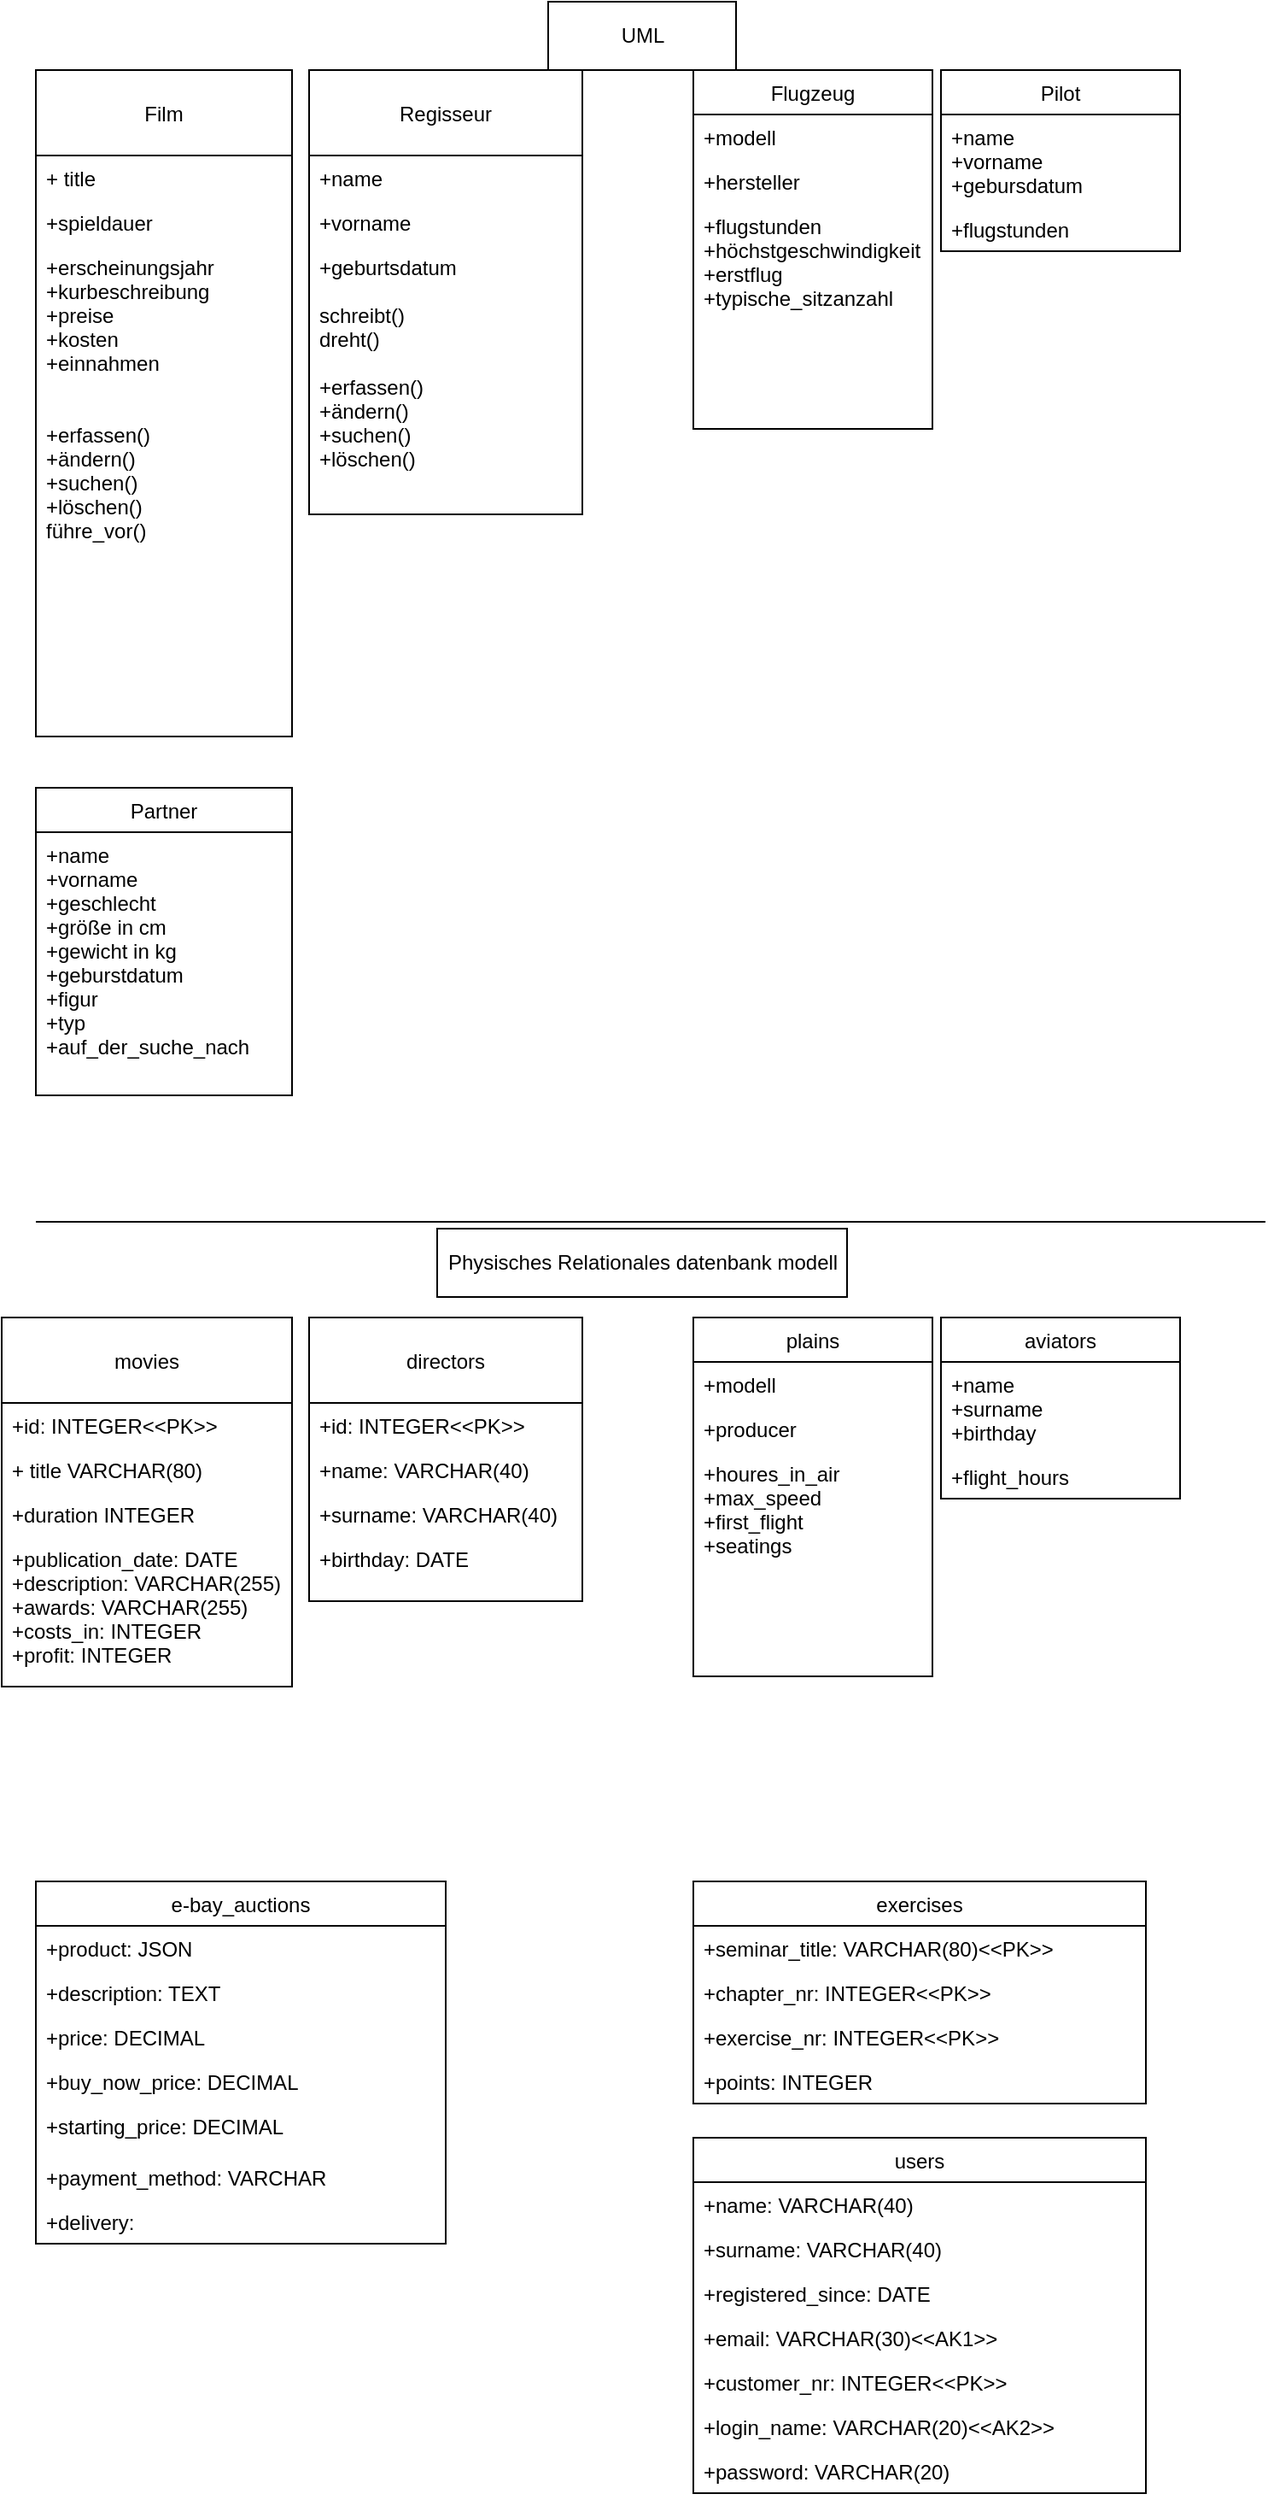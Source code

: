 <mxfile>
    <diagram id="YbHezfMbHDFdZXx-N58q" name="Page-1">
        <mxGraphModel dx="946" dy="561" grid="1" gridSize="10" guides="1" tooltips="1" connect="1" arrows="1" fold="1" page="1" pageScale="1" pageWidth="850" pageHeight="1100" math="0" shadow="0">
            <root>
                <mxCell id="0"/>
                <mxCell id="1" parent="0"/>
                <mxCell id="6" value="Regisseur" style="swimlane;fontStyle=0;childLayout=stackLayout;horizontal=1;startSize=50;fillColor=none;horizontalStack=0;resizeParent=1;resizeParentMax=0;resizeLast=0;collapsible=1;marginBottom=0;" parent="1" vertex="1">
                    <mxGeometry x="200" y="40" width="160" height="260" as="geometry"/>
                </mxCell>
                <mxCell id="7" value="+name" style="text;strokeColor=none;fillColor=none;align=left;verticalAlign=top;spacingLeft=4;spacingRight=4;overflow=hidden;rotatable=0;points=[[0,0.5],[1,0.5]];portConstraint=eastwest;" parent="6" vertex="1">
                    <mxGeometry y="50" width="160" height="26" as="geometry"/>
                </mxCell>
                <mxCell id="8" value="+vorname" style="text;strokeColor=none;fillColor=none;align=left;verticalAlign=top;spacingLeft=4;spacingRight=4;overflow=hidden;rotatable=0;points=[[0,0.5],[1,0.5]];portConstraint=eastwest;" parent="6" vertex="1">
                    <mxGeometry y="76" width="160" height="26" as="geometry"/>
                </mxCell>
                <mxCell id="9" value="+geburtsdatum&#10;&#10;schreibt()&#10;dreht()&#10;&#10;+erfassen()&#10;+ändern()&#10;+suchen()&#10;+löschen()" style="text;strokeColor=none;fillColor=none;align=left;verticalAlign=top;spacingLeft=4;spacingRight=4;overflow=hidden;rotatable=0;points=[[0,0.5],[1,0.5]];portConstraint=eastwest;" parent="6" vertex="1">
                    <mxGeometry y="102" width="160" height="158" as="geometry"/>
                </mxCell>
                <mxCell id="10" value="Film" style="swimlane;fontStyle=0;childLayout=stackLayout;horizontal=1;startSize=50;fillColor=none;horizontalStack=0;resizeParent=1;resizeParentMax=0;resizeLast=0;collapsible=1;marginBottom=0;" parent="1" vertex="1">
                    <mxGeometry x="40" y="40" width="150" height="390" as="geometry"/>
                </mxCell>
                <mxCell id="11" value="+ title" style="text;strokeColor=none;fillColor=none;align=left;verticalAlign=top;spacingLeft=4;spacingRight=4;overflow=hidden;rotatable=0;points=[[0,0.5],[1,0.5]];portConstraint=eastwest;" parent="10" vertex="1">
                    <mxGeometry y="50" width="150" height="26" as="geometry"/>
                </mxCell>
                <mxCell id="12" value="+spieldauer" style="text;strokeColor=none;fillColor=none;align=left;verticalAlign=top;spacingLeft=4;spacingRight=4;overflow=hidden;rotatable=0;points=[[0,0.5],[1,0.5]];portConstraint=eastwest;" parent="10" vertex="1">
                    <mxGeometry y="76" width="150" height="26" as="geometry"/>
                </mxCell>
                <mxCell id="13" value="+erscheinungsjahr&#10;+kurbeschreibung&#10;+preise&#10;+kosten&#10;+einnahmen&#10;&#10;&#10;+erfassen()&#10;+ändern()&#10;+suchen()&#10;+löschen()&#10;führe_vor()" style="text;strokeColor=none;fillColor=none;align=left;verticalAlign=top;spacingLeft=4;spacingRight=4;overflow=hidden;rotatable=0;points=[[0,0.5],[1,0.5]];portConstraint=eastwest;" parent="10" vertex="1">
                    <mxGeometry y="102" width="150" height="288" as="geometry"/>
                </mxCell>
                <mxCell id="14" value="Flugzeug" style="swimlane;fontStyle=0;childLayout=stackLayout;horizontal=1;startSize=26;fillColor=none;horizontalStack=0;resizeParent=1;resizeParentMax=0;resizeLast=0;collapsible=1;marginBottom=0;" parent="1" vertex="1">
                    <mxGeometry x="425" y="40" width="140" height="210" as="geometry"/>
                </mxCell>
                <mxCell id="15" value="+modell&#10;" style="text;strokeColor=none;fillColor=none;align=left;verticalAlign=top;spacingLeft=4;spacingRight=4;overflow=hidden;rotatable=0;points=[[0,0.5],[1,0.5]];portConstraint=eastwest;" parent="14" vertex="1">
                    <mxGeometry y="26" width="140" height="26" as="geometry"/>
                </mxCell>
                <mxCell id="16" value="+hersteller" style="text;strokeColor=none;fillColor=none;align=left;verticalAlign=top;spacingLeft=4;spacingRight=4;overflow=hidden;rotatable=0;points=[[0,0.5],[1,0.5]];portConstraint=eastwest;" parent="14" vertex="1">
                    <mxGeometry y="52" width="140" height="26" as="geometry"/>
                </mxCell>
                <mxCell id="17" value="+flugstunden&#10;+höchstgeschwindigkeit&#10;+erstflug&#10;+typische_sitzanzahl" style="text;strokeColor=none;fillColor=none;align=left;verticalAlign=top;spacingLeft=4;spacingRight=4;overflow=hidden;rotatable=0;points=[[0,0.5],[1,0.5]];portConstraint=eastwest;" parent="14" vertex="1">
                    <mxGeometry y="78" width="140" height="132" as="geometry"/>
                </mxCell>
                <mxCell id="18" value="Pilot" style="swimlane;fontStyle=0;childLayout=stackLayout;horizontal=1;startSize=26;fillColor=none;horizontalStack=0;resizeParent=1;resizeParentMax=0;resizeLast=0;collapsible=1;marginBottom=0;" parent="1" vertex="1">
                    <mxGeometry x="570" y="40" width="140" height="106" as="geometry"/>
                </mxCell>
                <mxCell id="19" value="+name&#10;+vorname&#10;+gebursdatum" style="text;strokeColor=none;fillColor=none;align=left;verticalAlign=top;spacingLeft=4;spacingRight=4;overflow=hidden;rotatable=0;points=[[0,0.5],[1,0.5]];portConstraint=eastwest;" parent="18" vertex="1">
                    <mxGeometry y="26" width="140" height="54" as="geometry"/>
                </mxCell>
                <mxCell id="20" value="+flugstunden" style="text;strokeColor=none;fillColor=none;align=left;verticalAlign=top;spacingLeft=4;spacingRight=4;overflow=hidden;rotatable=0;points=[[0,0.5],[1,0.5]];portConstraint=eastwest;" parent="18" vertex="1">
                    <mxGeometry y="80" width="140" height="26" as="geometry"/>
                </mxCell>
                <mxCell id="22" value="Partner" style="swimlane;fontStyle=0;childLayout=stackLayout;horizontal=1;startSize=26;fillColor=none;horizontalStack=0;resizeParent=1;resizeParentMax=0;resizeLast=0;collapsible=1;marginBottom=0;" parent="1" vertex="1">
                    <mxGeometry x="40" y="460" width="150" height="180" as="geometry"/>
                </mxCell>
                <mxCell id="23" value="+name&#10;+vorname&#10;+geschlecht&#10;+größe in cm&#10;+gewicht in kg&#10;+geburstdatum&#10;+figur&#10;+typ&#10;+auf_der_suche_nach" style="text;strokeColor=none;fillColor=none;align=left;verticalAlign=top;spacingLeft=4;spacingRight=4;overflow=hidden;rotatable=0;points=[[0,0.5],[1,0.5]];portConstraint=eastwest;" parent="22" vertex="1">
                    <mxGeometry y="26" width="150" height="154" as="geometry"/>
                </mxCell>
                <mxCell id="32" value="directors" style="swimlane;fontStyle=0;childLayout=stackLayout;horizontal=1;startSize=50;fillColor=none;horizontalStack=0;resizeParent=1;resizeParentMax=0;resizeLast=0;collapsible=1;marginBottom=0;" parent="1" vertex="1">
                    <mxGeometry x="200" y="770" width="160" height="166" as="geometry"/>
                </mxCell>
                <mxCell id="77" value="+id: INTEGER&lt;&lt;PK&gt;&gt;" style="text;strokeColor=none;fillColor=none;align=left;verticalAlign=top;spacingLeft=4;spacingRight=4;overflow=hidden;rotatable=0;points=[[0,0.5],[1,0.5]];portConstraint=eastwest;" vertex="1" parent="32">
                    <mxGeometry y="50" width="160" height="26" as="geometry"/>
                </mxCell>
                <mxCell id="33" value="+name: VARCHAR(40)" style="text;strokeColor=none;fillColor=none;align=left;verticalAlign=top;spacingLeft=4;spacingRight=4;overflow=hidden;rotatable=0;points=[[0,0.5],[1,0.5]];portConstraint=eastwest;" parent="32" vertex="1">
                    <mxGeometry y="76" width="160" height="26" as="geometry"/>
                </mxCell>
                <mxCell id="34" value="+surname: VARCHAR(40)" style="text;strokeColor=none;fillColor=none;align=left;verticalAlign=top;spacingLeft=4;spacingRight=4;overflow=hidden;rotatable=0;points=[[0,0.5],[1,0.5]];portConstraint=eastwest;" parent="32" vertex="1">
                    <mxGeometry y="102" width="160" height="26" as="geometry"/>
                </mxCell>
                <mxCell id="35" value="+birthday: DATE" style="text;strokeColor=none;fillColor=none;align=left;verticalAlign=top;spacingLeft=4;spacingRight=4;overflow=hidden;rotatable=0;points=[[0,0.5],[1,0.5]];portConstraint=eastwest;" parent="32" vertex="1">
                    <mxGeometry y="128" width="160" height="38" as="geometry"/>
                </mxCell>
                <mxCell id="36" value="movies" style="swimlane;fontStyle=0;childLayout=stackLayout;horizontal=1;startSize=50;fillColor=none;horizontalStack=0;resizeParent=1;resizeParentMax=0;resizeLast=0;collapsible=1;marginBottom=0;" parent="1" vertex="1">
                    <mxGeometry x="20" y="770" width="170" height="216" as="geometry"/>
                </mxCell>
                <mxCell id="78" value="+id: INTEGER&lt;&lt;PK&gt;&gt;" style="text;strokeColor=none;fillColor=none;align=left;verticalAlign=top;spacingLeft=4;spacingRight=4;overflow=hidden;rotatable=0;points=[[0,0.5],[1,0.5]];portConstraint=eastwest;" vertex="1" parent="36">
                    <mxGeometry y="50" width="170" height="26" as="geometry"/>
                </mxCell>
                <mxCell id="37" value="+ title VARCHAR(80)" style="text;strokeColor=none;fillColor=none;align=left;verticalAlign=top;spacingLeft=4;spacingRight=4;overflow=hidden;rotatable=0;points=[[0,0.5],[1,0.5]];portConstraint=eastwest;" parent="36" vertex="1">
                    <mxGeometry y="76" width="170" height="26" as="geometry"/>
                </mxCell>
                <mxCell id="38" value="+duration INTEGER" style="text;strokeColor=none;fillColor=none;align=left;verticalAlign=top;spacingLeft=4;spacingRight=4;overflow=hidden;rotatable=0;points=[[0,0.5],[1,0.5]];portConstraint=eastwest;" parent="36" vertex="1">
                    <mxGeometry y="102" width="170" height="26" as="geometry"/>
                </mxCell>
                <mxCell id="39" value="+publication_date: DATE&#10;+description: VARCHAR(255)&#10;+awards: VARCHAR(255)&#10;+costs_in: INTEGER&#10;+profit: INTEGER" style="text;strokeColor=none;fillColor=none;align=left;verticalAlign=top;spacingLeft=4;spacingRight=4;overflow=hidden;rotatable=0;points=[[0,0.5],[1,0.5]];portConstraint=eastwest;" parent="36" vertex="1">
                    <mxGeometry y="128" width="170" height="88" as="geometry"/>
                </mxCell>
                <mxCell id="40" value="plains" style="swimlane;fontStyle=0;childLayout=stackLayout;horizontal=1;startSize=26;fillColor=none;horizontalStack=0;resizeParent=1;resizeParentMax=0;resizeLast=0;collapsible=1;marginBottom=0;" parent="1" vertex="1">
                    <mxGeometry x="425" y="770" width="140" height="210" as="geometry"/>
                </mxCell>
                <mxCell id="41" value="+modell&#10;" style="text;strokeColor=none;fillColor=none;align=left;verticalAlign=top;spacingLeft=4;spacingRight=4;overflow=hidden;rotatable=0;points=[[0,0.5],[1,0.5]];portConstraint=eastwest;" parent="40" vertex="1">
                    <mxGeometry y="26" width="140" height="26" as="geometry"/>
                </mxCell>
                <mxCell id="42" value="+producer" style="text;strokeColor=none;fillColor=none;align=left;verticalAlign=top;spacingLeft=4;spacingRight=4;overflow=hidden;rotatable=0;points=[[0,0.5],[1,0.5]];portConstraint=eastwest;" parent="40" vertex="1">
                    <mxGeometry y="52" width="140" height="26" as="geometry"/>
                </mxCell>
                <mxCell id="43" value="+houres_in_air&#10;+max_speed&#10;+first_flight&#10;+seatings" style="text;strokeColor=none;fillColor=none;align=left;verticalAlign=top;spacingLeft=4;spacingRight=4;overflow=hidden;rotatable=0;points=[[0,0.5],[1,0.5]];portConstraint=eastwest;" parent="40" vertex="1">
                    <mxGeometry y="78" width="140" height="132" as="geometry"/>
                </mxCell>
                <mxCell id="44" value="aviators" style="swimlane;fontStyle=0;childLayout=stackLayout;horizontal=1;startSize=26;fillColor=none;horizontalStack=0;resizeParent=1;resizeParentMax=0;resizeLast=0;collapsible=1;marginBottom=0;" parent="1" vertex="1">
                    <mxGeometry x="570" y="770" width="140" height="106" as="geometry"/>
                </mxCell>
                <mxCell id="45" value="+name&#10;+surname&#10;+birthday" style="text;strokeColor=none;fillColor=none;align=left;verticalAlign=top;spacingLeft=4;spacingRight=4;overflow=hidden;rotatable=0;points=[[0,0.5],[1,0.5]];portConstraint=eastwest;" parent="44" vertex="1">
                    <mxGeometry y="26" width="140" height="54" as="geometry"/>
                </mxCell>
                <mxCell id="46" value="+flight_hours" style="text;strokeColor=none;fillColor=none;align=left;verticalAlign=top;spacingLeft=4;spacingRight=4;overflow=hidden;rotatable=0;points=[[0,0.5],[1,0.5]];portConstraint=eastwest;" parent="44" vertex="1">
                    <mxGeometry y="80" width="140" height="26" as="geometry"/>
                </mxCell>
                <mxCell id="49" value="" style="line;strokeWidth=1;fillColor=none;align=left;verticalAlign=middle;spacingTop=-1;spacingLeft=3;spacingRight=3;rotatable=0;labelPosition=right;points=[];portConstraint=eastwest;strokeColor=inherit;" parent="1" vertex="1">
                    <mxGeometry x="40" y="710" width="720" height="8" as="geometry"/>
                </mxCell>
                <mxCell id="51" value="UML" style="html=1;" parent="1" vertex="1">
                    <mxGeometry x="340" width="110" height="40" as="geometry"/>
                </mxCell>
                <mxCell id="52" value="Physisches Relationales datenbank modell" style="html=1;" parent="1" vertex="1">
                    <mxGeometry x="275" y="718" width="240" height="40" as="geometry"/>
                </mxCell>
                <mxCell id="56" value="e-bay_auctions" style="swimlane;fontStyle=0;childLayout=stackLayout;horizontal=1;startSize=26;fillColor=none;horizontalStack=0;resizeParent=1;resizeParentMax=0;resizeLast=0;collapsible=1;marginBottom=0;" parent="1" vertex="1">
                    <mxGeometry x="40" y="1100" width="240" height="212" as="geometry"/>
                </mxCell>
                <mxCell id="57" value="+product: JSON" style="text;strokeColor=none;fillColor=none;align=left;verticalAlign=top;spacingLeft=4;spacingRight=4;overflow=hidden;rotatable=0;points=[[0,0.5],[1,0.5]];portConstraint=eastwest;" parent="56" vertex="1">
                    <mxGeometry y="26" width="240" height="26" as="geometry"/>
                </mxCell>
                <mxCell id="58" value="+description: TEXT" style="text;strokeColor=none;fillColor=none;align=left;verticalAlign=top;spacingLeft=4;spacingRight=4;overflow=hidden;rotatable=0;points=[[0,0.5],[1,0.5]];portConstraint=eastwest;" parent="56" vertex="1">
                    <mxGeometry y="52" width="240" height="26" as="geometry"/>
                </mxCell>
                <mxCell id="60" value="+price: DECIMAL" style="text;strokeColor=none;fillColor=none;align=left;verticalAlign=top;spacingLeft=4;spacingRight=4;overflow=hidden;rotatable=0;points=[[0,0.5],[1,0.5]];portConstraint=eastwest;" parent="56" vertex="1">
                    <mxGeometry y="78" width="240" height="26" as="geometry"/>
                </mxCell>
                <mxCell id="61" value="+buy_now_price: DECIMAL" style="text;strokeColor=none;fillColor=none;align=left;verticalAlign=top;spacingLeft=4;spacingRight=4;overflow=hidden;rotatable=0;points=[[0,0.5],[1,0.5]];portConstraint=eastwest;" parent="56" vertex="1">
                    <mxGeometry y="104" width="240" height="26" as="geometry"/>
                </mxCell>
                <mxCell id="59" value="+starting_price: DECIMAL" style="text;strokeColor=none;fillColor=none;align=left;verticalAlign=top;spacingLeft=4;spacingRight=4;overflow=hidden;rotatable=0;points=[[0,0.5],[1,0.5]];portConstraint=eastwest;" parent="56" vertex="1">
                    <mxGeometry y="130" width="240" height="30" as="geometry"/>
                </mxCell>
                <mxCell id="62" value="+payment_method: VARCHAR" style="text;strokeColor=none;fillColor=none;align=left;verticalAlign=top;spacingLeft=4;spacingRight=4;overflow=hidden;rotatable=0;points=[[0,0.5],[1,0.5]];portConstraint=eastwest;" parent="56" vertex="1">
                    <mxGeometry y="160" width="240" height="26" as="geometry"/>
                </mxCell>
                <mxCell id="63" value="+delivery: " style="text;strokeColor=none;fillColor=none;align=left;verticalAlign=top;spacingLeft=4;spacingRight=4;overflow=hidden;rotatable=0;points=[[0,0.5],[1,0.5]];portConstraint=eastwest;" parent="56" vertex="1">
                    <mxGeometry y="186" width="240" height="26" as="geometry"/>
                </mxCell>
                <mxCell id="64" value="exercises" style="swimlane;fontStyle=0;childLayout=stackLayout;horizontal=1;startSize=26;fillColor=none;horizontalStack=0;resizeParent=1;resizeParentMax=0;resizeLast=0;collapsible=1;marginBottom=0;" vertex="1" parent="1">
                    <mxGeometry x="425" y="1100" width="265" height="130" as="geometry"/>
                </mxCell>
                <mxCell id="65" value="+seminar_title: VARCHAR(80)&lt;&lt;PK&gt;&gt;" style="text;strokeColor=none;fillColor=none;align=left;verticalAlign=top;spacingLeft=4;spacingRight=4;overflow=hidden;rotatable=0;points=[[0,0.5],[1,0.5]];portConstraint=eastwest;" vertex="1" parent="64">
                    <mxGeometry y="26" width="265" height="26" as="geometry"/>
                </mxCell>
                <mxCell id="66" value="+chapter_nr: INTEGER&lt;&lt;PK&gt;&gt; &#10;" style="text;strokeColor=none;fillColor=none;align=left;verticalAlign=top;spacingLeft=4;spacingRight=4;overflow=hidden;rotatable=0;points=[[0,0.5],[1,0.5]];portConstraint=eastwest;" vertex="1" parent="64">
                    <mxGeometry y="52" width="265" height="26" as="geometry"/>
                </mxCell>
                <mxCell id="67" value="+exercise_nr: INTEGER&lt;&lt;PK&gt;&gt;" style="text;strokeColor=none;fillColor=none;align=left;verticalAlign=top;spacingLeft=4;spacingRight=4;overflow=hidden;rotatable=0;points=[[0,0.5],[1,0.5]];portConstraint=eastwest;" vertex="1" parent="64">
                    <mxGeometry y="78" width="265" height="26" as="geometry"/>
                </mxCell>
                <mxCell id="68" value="+points: INTEGER" style="text;strokeColor=none;fillColor=none;align=left;verticalAlign=top;spacingLeft=4;spacingRight=4;overflow=hidden;rotatable=0;points=[[0,0.5],[1,0.5]];portConstraint=eastwest;" vertex="1" parent="64">
                    <mxGeometry y="104" width="265" height="26" as="geometry"/>
                </mxCell>
                <mxCell id="69" value="users" style="swimlane;fontStyle=0;childLayout=stackLayout;horizontal=1;startSize=26;fillColor=none;horizontalStack=0;resizeParent=1;resizeParentMax=0;resizeLast=0;collapsible=1;marginBottom=0;" vertex="1" parent="1">
                    <mxGeometry x="425" y="1250" width="265" height="208" as="geometry"/>
                </mxCell>
                <mxCell id="70" value="+name: VARCHAR(40)" style="text;strokeColor=none;fillColor=none;align=left;verticalAlign=top;spacingLeft=4;spacingRight=4;overflow=hidden;rotatable=0;points=[[0,0.5],[1,0.5]];portConstraint=eastwest;" vertex="1" parent="69">
                    <mxGeometry y="26" width="265" height="26" as="geometry"/>
                </mxCell>
                <mxCell id="71" value="+surname: VARCHAR(40)" style="text;strokeColor=none;fillColor=none;align=left;verticalAlign=top;spacingLeft=4;spacingRight=4;overflow=hidden;rotatable=0;points=[[0,0.5],[1,0.5]];portConstraint=eastwest;" vertex="1" parent="69">
                    <mxGeometry y="52" width="265" height="26" as="geometry"/>
                </mxCell>
                <mxCell id="72" value="+registered_since: DATE" style="text;strokeColor=none;fillColor=none;align=left;verticalAlign=top;spacingLeft=4;spacingRight=4;overflow=hidden;rotatable=0;points=[[0,0.5],[1,0.5]];portConstraint=eastwest;" vertex="1" parent="69">
                    <mxGeometry y="78" width="265" height="26" as="geometry"/>
                </mxCell>
                <mxCell id="73" value="+email: VARCHAR(30)&lt;&lt;AK1&gt;&gt;" style="text;strokeColor=none;fillColor=none;align=left;verticalAlign=top;spacingLeft=4;spacingRight=4;overflow=hidden;rotatable=0;points=[[0,0.5],[1,0.5]];portConstraint=eastwest;" vertex="1" parent="69">
                    <mxGeometry y="104" width="265" height="26" as="geometry"/>
                </mxCell>
                <mxCell id="74" value="+customer_nr: INTEGER&lt;&lt;PK&gt;&gt;" style="text;strokeColor=none;fillColor=none;align=left;verticalAlign=top;spacingLeft=4;spacingRight=4;overflow=hidden;rotatable=0;points=[[0,0.5],[1,0.5]];portConstraint=eastwest;" vertex="1" parent="69">
                    <mxGeometry y="130" width="265" height="26" as="geometry"/>
                </mxCell>
                <mxCell id="75" value="+login_name: VARCHAR(20)&lt;&lt;AK2&gt;&gt;" style="text;strokeColor=none;fillColor=none;align=left;verticalAlign=top;spacingLeft=4;spacingRight=4;overflow=hidden;rotatable=0;points=[[0,0.5],[1,0.5]];portConstraint=eastwest;" vertex="1" parent="69">
                    <mxGeometry y="156" width="265" height="26" as="geometry"/>
                </mxCell>
                <mxCell id="76" value="+password: VARCHAR(20)" style="text;strokeColor=none;fillColor=none;align=left;verticalAlign=top;spacingLeft=4;spacingRight=4;overflow=hidden;rotatable=0;points=[[0,0.5],[1,0.5]];portConstraint=eastwest;" vertex="1" parent="69">
                    <mxGeometry y="182" width="265" height="26" as="geometry"/>
                </mxCell>
            </root>
        </mxGraphModel>
    </diagram>
</mxfile>
